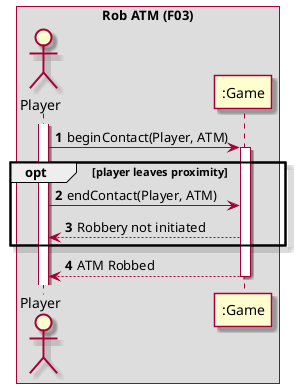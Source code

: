 @startuml
'https://plantuml.com/sequence-diagram
skin rose
autonumber

box Rob ATM (F03)
    actor "Player" as player
    participant ":Game" as game
end box

activate player
player -> game : beginContact(Player, ATM)
activate game

opt player leaves proximity
    player -> game: endContact(Player, ATM)
    game --> player: Robbery not initiated
end


game --> player : ATM Robbed
deactivate game

@enduml
